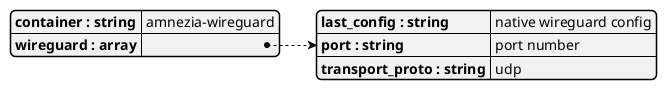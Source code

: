@startjson
{
    "container : string": "amnezia-wireguard",
    "wireguard : array": 
        {
            "last_config : string": "native wireguard config",
            "port : string": "port number",
            "transport_proto : string": "udp"
        }
}
@endjson
